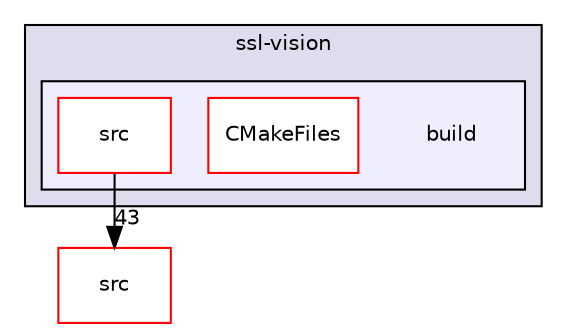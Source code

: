 digraph "ssl-vision/build" {
  compound=true
  node [ fontsize="10", fontname="Helvetica"];
  edge [ labelfontsize="10", labelfontname="Helvetica"];
  subgraph clusterdir_8a37fb72858324e0476265f1c6db5619 {
    graph [ bgcolor="#ddddee", pencolor="black", label="ssl-vision" fontname="Helvetica", fontsize="10", URL="dir_8a37fb72858324e0476265f1c6db5619.html"]
  subgraph clusterdir_d216261aa5b7fc877ee949d93613c935 {
    graph [ bgcolor="#eeeeff", pencolor="black", label="" URL="dir_d216261aa5b7fc877ee949d93613c935.html"];
    dir_d216261aa5b7fc877ee949d93613c935 [shape=plaintext label="build"];
    dir_f7a3e55fe262c410180f80d3e2895ecc [shape=box label="CMakeFiles" color="red" fillcolor="white" style="filled" URL="dir_f7a3e55fe262c410180f80d3e2895ecc.html"];
    dir_a49cecc66fdceb7d4453556c25e0fcad [shape=box label="src" color="red" fillcolor="white" style="filled" URL="dir_a49cecc66fdceb7d4453556c25e0fcad.html"];
  }
  }
  dir_bcadbfb4438c878576aec4f093d74922 [shape=box label="src" fillcolor="white" style="filled" color="red" URL="dir_bcadbfb4438c878576aec4f093d74922.html"];
  dir_a49cecc66fdceb7d4453556c25e0fcad->dir_bcadbfb4438c878576aec4f093d74922 [headlabel="43", labeldistance=1.5 headhref="dir_000054_000018.html"];
}
